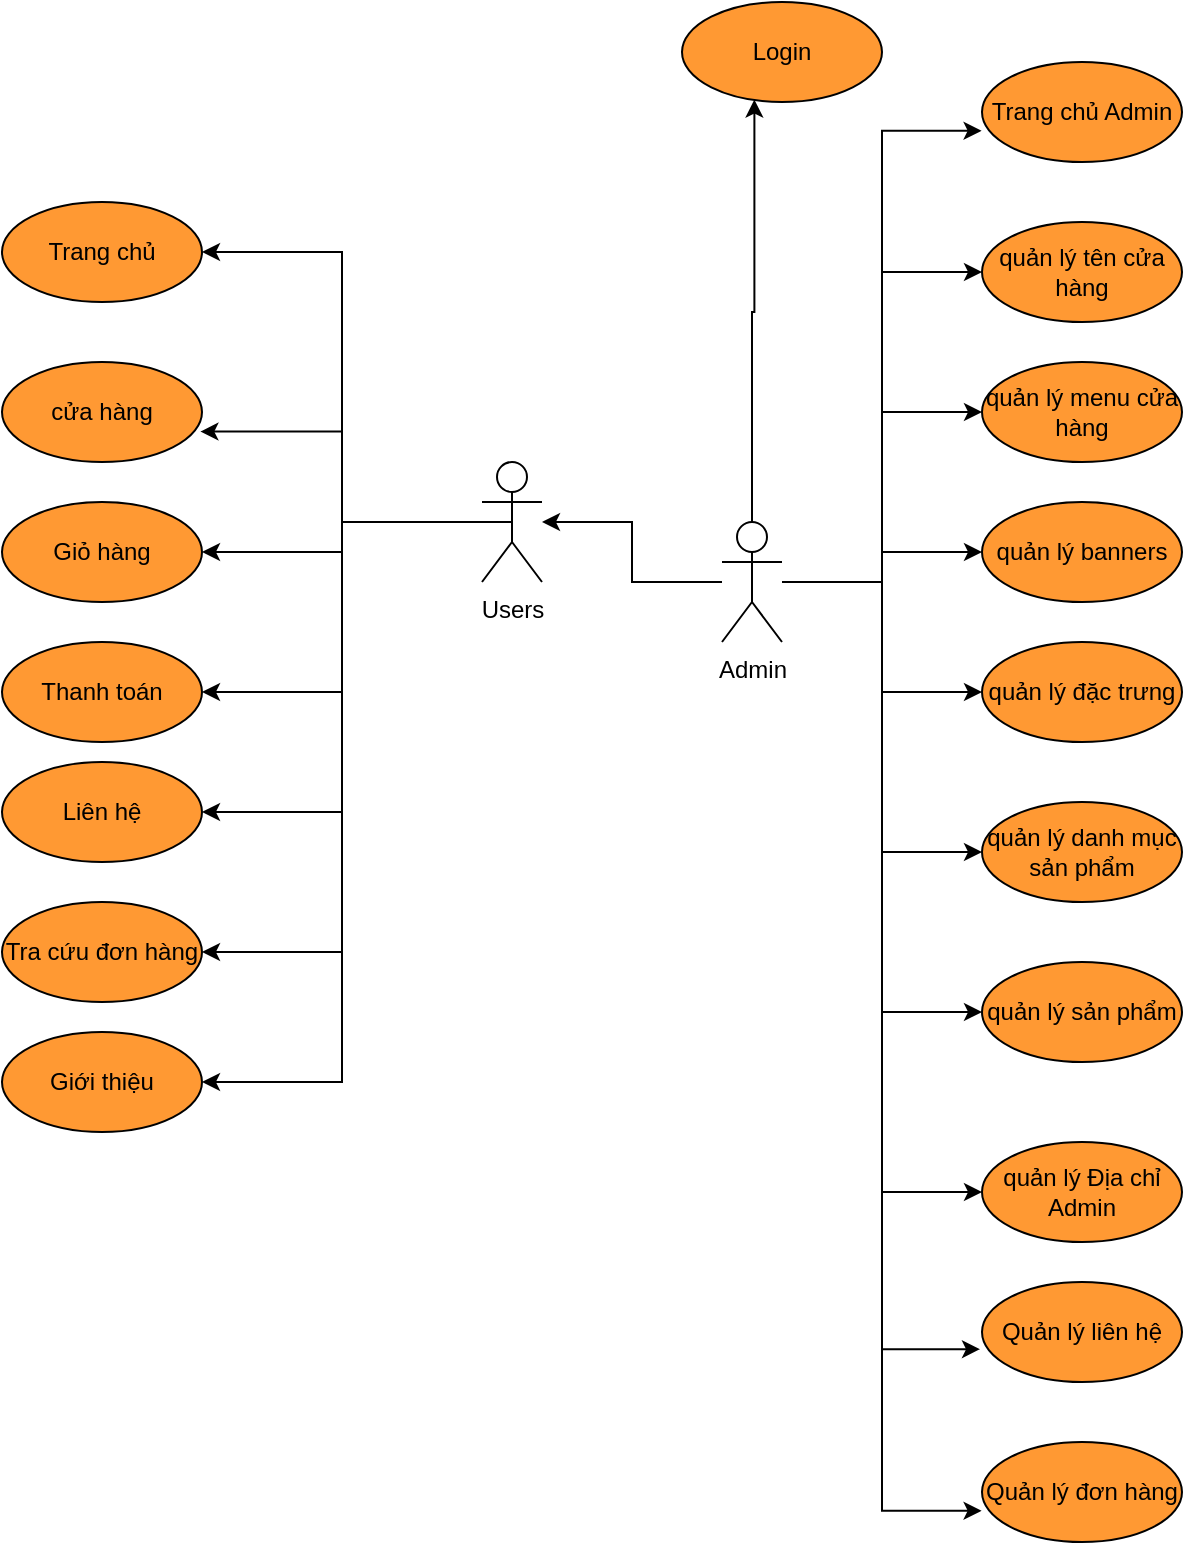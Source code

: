 <mxfile version="22.1.21" type="device">
  <diagram name="Page-1" id="Sa3PjpMdJ_gF2D_CngqN">
    <mxGraphModel dx="1290" dy="621" grid="1" gridSize="10" guides="1" tooltips="1" connect="1" arrows="1" fold="1" page="1" pageScale="1" pageWidth="850" pageHeight="1100" math="0" shadow="0">
      <root>
        <mxCell id="0" />
        <mxCell id="1" parent="0" />
        <mxCell id="oByy2wQYsLUBBG1j0j8f-45" style="edgeStyle=orthogonalEdgeStyle;rounded=0;orthogonalLoop=1;jettySize=auto;html=1;exitX=0.5;exitY=0.5;exitDx=0;exitDy=0;exitPerimeter=0;entryX=1;entryY=0.5;entryDx=0;entryDy=0;" parent="1" source="oByy2wQYsLUBBG1j0j8f-1" target="oByy2wQYsLUBBG1j0j8f-2" edge="1">
          <mxGeometry relative="1" as="geometry" />
        </mxCell>
        <mxCell id="oByy2wQYsLUBBG1j0j8f-47" style="edgeStyle=orthogonalEdgeStyle;rounded=0;orthogonalLoop=1;jettySize=auto;html=1;" parent="1" source="oByy2wQYsLUBBG1j0j8f-1" target="oByy2wQYsLUBBG1j0j8f-4" edge="1">
          <mxGeometry relative="1" as="geometry" />
        </mxCell>
        <mxCell id="oByy2wQYsLUBBG1j0j8f-48" style="edgeStyle=orthogonalEdgeStyle;rounded=0;orthogonalLoop=1;jettySize=auto;html=1;entryX=1;entryY=0.5;entryDx=0;entryDy=0;" parent="1" source="oByy2wQYsLUBBG1j0j8f-1" target="oByy2wQYsLUBBG1j0j8f-5" edge="1">
          <mxGeometry relative="1" as="geometry" />
        </mxCell>
        <mxCell id="oByy2wQYsLUBBG1j0j8f-49" style="edgeStyle=orthogonalEdgeStyle;rounded=0;orthogonalLoop=1;jettySize=auto;html=1;entryX=1;entryY=0.5;entryDx=0;entryDy=0;" parent="1" source="oByy2wQYsLUBBG1j0j8f-1" target="oByy2wQYsLUBBG1j0j8f-6" edge="1">
          <mxGeometry relative="1" as="geometry" />
        </mxCell>
        <mxCell id="oByy2wQYsLUBBG1j0j8f-50" style="edgeStyle=orthogonalEdgeStyle;rounded=0;orthogonalLoop=1;jettySize=auto;html=1;entryX=1;entryY=0.5;entryDx=0;entryDy=0;" parent="1" source="oByy2wQYsLUBBG1j0j8f-1" target="oByy2wQYsLUBBG1j0j8f-7" edge="1">
          <mxGeometry relative="1" as="geometry" />
        </mxCell>
        <mxCell id="oByy2wQYsLUBBG1j0j8f-51" style="edgeStyle=orthogonalEdgeStyle;rounded=0;orthogonalLoop=1;jettySize=auto;html=1;entryX=1;entryY=0.5;entryDx=0;entryDy=0;" parent="1" source="oByy2wQYsLUBBG1j0j8f-1" target="oByy2wQYsLUBBG1j0j8f-17" edge="1">
          <mxGeometry relative="1" as="geometry" />
        </mxCell>
        <mxCell id="oByy2wQYsLUBBG1j0j8f-1" value="Users" style="shape=umlActor;verticalLabelPosition=bottom;verticalAlign=top;html=1;outlineConnect=0;" parent="1" vertex="1">
          <mxGeometry x="310" y="240" width="30" height="60" as="geometry" />
        </mxCell>
        <mxCell id="oByy2wQYsLUBBG1j0j8f-2" value="Trang chủ" style="ellipse;whiteSpace=wrap;html=1;fillColor=#FF9933;" parent="1" vertex="1">
          <mxGeometry x="70" y="110" width="100" height="50" as="geometry" />
        </mxCell>
        <mxCell id="oByy2wQYsLUBBG1j0j8f-3" value="cửa hàng" style="ellipse;whiteSpace=wrap;html=1;fillColor=#FF9933;" parent="1" vertex="1">
          <mxGeometry x="70" y="190" width="100" height="50" as="geometry" />
        </mxCell>
        <mxCell id="oByy2wQYsLUBBG1j0j8f-4" value="Giỏ hàng" style="ellipse;whiteSpace=wrap;html=1;fillColor=#FF9933;" parent="1" vertex="1">
          <mxGeometry x="70" y="260" width="100" height="50" as="geometry" />
        </mxCell>
        <mxCell id="oByy2wQYsLUBBG1j0j8f-5" value="Thanh toán" style="ellipse;whiteSpace=wrap;html=1;fillColor=#FF9933;" parent="1" vertex="1">
          <mxGeometry x="70" y="330" width="100" height="50" as="geometry" />
        </mxCell>
        <mxCell id="oByy2wQYsLUBBG1j0j8f-6" value="Liên hệ" style="ellipse;whiteSpace=wrap;html=1;fillColor=#FF9933;" parent="1" vertex="1">
          <mxGeometry x="70" y="390" width="100" height="50" as="geometry" />
        </mxCell>
        <mxCell id="oByy2wQYsLUBBG1j0j8f-7" value="Tra cứu đơn hàng" style="ellipse;whiteSpace=wrap;html=1;fillColor=#FF9933;" parent="1" vertex="1">
          <mxGeometry x="70" y="460" width="100" height="50" as="geometry" />
        </mxCell>
        <mxCell id="oByy2wQYsLUBBG1j0j8f-17" value="Giới thiệu" style="ellipse;whiteSpace=wrap;html=1;fillColor=#FF9933;" parent="1" vertex="1">
          <mxGeometry x="70" y="525" width="100" height="50" as="geometry" />
        </mxCell>
        <mxCell id="oByy2wQYsLUBBG1j0j8f-38" style="edgeStyle=orthogonalEdgeStyle;rounded=0;orthogonalLoop=1;jettySize=auto;html=1;entryX=0;entryY=0.5;entryDx=0;entryDy=0;" parent="1" source="oByy2wQYsLUBBG1j0j8f-19" target="oByy2wQYsLUBBG1j0j8f-31" edge="1">
          <mxGeometry relative="1" as="geometry" />
        </mxCell>
        <mxCell id="oByy2wQYsLUBBG1j0j8f-39" style="edgeStyle=orthogonalEdgeStyle;rounded=0;orthogonalLoop=1;jettySize=auto;html=1;entryX=0;entryY=0.5;entryDx=0;entryDy=0;" parent="1" source="oByy2wQYsLUBBG1j0j8f-19" target="oByy2wQYsLUBBG1j0j8f-32" edge="1">
          <mxGeometry relative="1" as="geometry" />
        </mxCell>
        <mxCell id="oByy2wQYsLUBBG1j0j8f-41" style="edgeStyle=orthogonalEdgeStyle;rounded=0;orthogonalLoop=1;jettySize=auto;html=1;entryX=0;entryY=0.5;entryDx=0;entryDy=0;" parent="1" source="oByy2wQYsLUBBG1j0j8f-19" target="oByy2wQYsLUBBG1j0j8f-34" edge="1">
          <mxGeometry relative="1" as="geometry" />
        </mxCell>
        <mxCell id="oByy2wQYsLUBBG1j0j8f-52" style="edgeStyle=orthogonalEdgeStyle;rounded=0;orthogonalLoop=1;jettySize=auto;html=1;" parent="1" source="oByy2wQYsLUBBG1j0j8f-19" target="oByy2wQYsLUBBG1j0j8f-1" edge="1">
          <mxGeometry relative="1" as="geometry" />
        </mxCell>
        <mxCell id="YBLEuxR8II908kxcndPx-4" style="edgeStyle=orthogonalEdgeStyle;rounded=0;orthogonalLoop=1;jettySize=auto;html=1;entryX=0;entryY=0.5;entryDx=0;entryDy=0;" edge="1" parent="1" source="oByy2wQYsLUBBG1j0j8f-19" target="oByy2wQYsLUBBG1j0j8f-33">
          <mxGeometry relative="1" as="geometry" />
        </mxCell>
        <mxCell id="YBLEuxR8II908kxcndPx-5" style="edgeStyle=orthogonalEdgeStyle;rounded=0;orthogonalLoop=1;jettySize=auto;html=1;entryX=0;entryY=0.5;entryDx=0;entryDy=0;" edge="1" parent="1" source="oByy2wQYsLUBBG1j0j8f-19" target="YBLEuxR8II908kxcndPx-1">
          <mxGeometry relative="1" as="geometry" />
        </mxCell>
        <mxCell id="YBLEuxR8II908kxcndPx-6" style="edgeStyle=orthogonalEdgeStyle;rounded=0;orthogonalLoop=1;jettySize=auto;html=1;entryX=0;entryY=0.5;entryDx=0;entryDy=0;" edge="1" parent="1" source="oByy2wQYsLUBBG1j0j8f-19" target="YBLEuxR8II908kxcndPx-3">
          <mxGeometry relative="1" as="geometry" />
        </mxCell>
        <mxCell id="YBLEuxR8II908kxcndPx-7" style="edgeStyle=orthogonalEdgeStyle;rounded=0;orthogonalLoop=1;jettySize=auto;html=1;entryX=0;entryY=0.5;entryDx=0;entryDy=0;" edge="1" parent="1" source="oByy2wQYsLUBBG1j0j8f-19" target="YBLEuxR8II908kxcndPx-2">
          <mxGeometry relative="1" as="geometry" />
        </mxCell>
        <mxCell id="oByy2wQYsLUBBG1j0j8f-19" value="Admin" style="shape=umlActor;verticalLabelPosition=bottom;verticalAlign=top;html=1;outlineConnect=0;" parent="1" vertex="1">
          <mxGeometry x="430" y="270" width="30" height="60" as="geometry" />
        </mxCell>
        <mxCell id="oByy2wQYsLUBBG1j0j8f-27" value="Login" style="ellipse;whiteSpace=wrap;html=1;fillColor=#FF9933;" parent="1" vertex="1">
          <mxGeometry x="410" y="10" width="100" height="50" as="geometry" />
        </mxCell>
        <mxCell id="oByy2wQYsLUBBG1j0j8f-29" value="Trang chủ Admin" style="ellipse;whiteSpace=wrap;html=1;fillColor=#FF9933;" parent="1" vertex="1">
          <mxGeometry x="560" y="40" width="100" height="50" as="geometry" />
        </mxCell>
        <mxCell id="oByy2wQYsLUBBG1j0j8f-30" style="edgeStyle=orthogonalEdgeStyle;rounded=0;orthogonalLoop=1;jettySize=auto;html=1;entryX=0.362;entryY=0.976;entryDx=0;entryDy=0;entryPerimeter=0;" parent="1" source="oByy2wQYsLUBBG1j0j8f-19" target="oByy2wQYsLUBBG1j0j8f-27" edge="1">
          <mxGeometry relative="1" as="geometry" />
        </mxCell>
        <mxCell id="oByy2wQYsLUBBG1j0j8f-31" value="quản lý sản phẩm" style="ellipse;whiteSpace=wrap;html=1;fillColor=#FF9933;" parent="1" vertex="1">
          <mxGeometry x="560" y="490" width="100" height="50" as="geometry" />
        </mxCell>
        <mxCell id="oByy2wQYsLUBBG1j0j8f-32" value="quản lý đặc trưng" style="ellipse;whiteSpace=wrap;html=1;fillColor=#FF9933;" parent="1" vertex="1">
          <mxGeometry x="560" y="330" width="100" height="50" as="geometry" />
        </mxCell>
        <mxCell id="oByy2wQYsLUBBG1j0j8f-33" value="quản lý danh mục sản phẩm" style="ellipse;whiteSpace=wrap;html=1;fillColor=#FF9933;" parent="1" vertex="1">
          <mxGeometry x="560" y="410" width="100" height="50" as="geometry" />
        </mxCell>
        <mxCell id="oByy2wQYsLUBBG1j0j8f-34" value="quản lý Địa chỉ Admin" style="ellipse;whiteSpace=wrap;html=1;fillColor=#FF9933;" parent="1" vertex="1">
          <mxGeometry x="560" y="580" width="100" height="50" as="geometry" />
        </mxCell>
        <mxCell id="oByy2wQYsLUBBG1j0j8f-35" value="Quản lý liên hệ" style="ellipse;whiteSpace=wrap;html=1;fillColor=#FF9933;" parent="1" vertex="1">
          <mxGeometry x="560" y="650" width="100" height="50" as="geometry" />
        </mxCell>
        <mxCell id="oByy2wQYsLUBBG1j0j8f-36" value="Quản lý đơn hàng" style="ellipse;whiteSpace=wrap;html=1;fillColor=#FF9933;" parent="1" vertex="1">
          <mxGeometry x="560" y="730" width="100" height="50" as="geometry" />
        </mxCell>
        <mxCell id="oByy2wQYsLUBBG1j0j8f-37" style="edgeStyle=orthogonalEdgeStyle;rounded=0;orthogonalLoop=1;jettySize=auto;html=1;entryX=-0.002;entryY=0.688;entryDx=0;entryDy=0;entryPerimeter=0;" parent="1" source="oByy2wQYsLUBBG1j0j8f-19" target="oByy2wQYsLUBBG1j0j8f-29" edge="1">
          <mxGeometry relative="1" as="geometry" />
        </mxCell>
        <mxCell id="oByy2wQYsLUBBG1j0j8f-42" style="edgeStyle=orthogonalEdgeStyle;rounded=0;orthogonalLoop=1;jettySize=auto;html=1;entryX=-0.01;entryY=0.672;entryDx=0;entryDy=0;entryPerimeter=0;" parent="1" source="oByy2wQYsLUBBG1j0j8f-19" target="oByy2wQYsLUBBG1j0j8f-35" edge="1">
          <mxGeometry relative="1" as="geometry" />
        </mxCell>
        <mxCell id="oByy2wQYsLUBBG1j0j8f-43" style="edgeStyle=orthogonalEdgeStyle;rounded=0;orthogonalLoop=1;jettySize=auto;html=1;entryX=-0.002;entryY=0.688;entryDx=0;entryDy=0;entryPerimeter=0;" parent="1" source="oByy2wQYsLUBBG1j0j8f-19" target="oByy2wQYsLUBBG1j0j8f-36" edge="1">
          <mxGeometry relative="1" as="geometry" />
        </mxCell>
        <mxCell id="oByy2wQYsLUBBG1j0j8f-46" style="edgeStyle=orthogonalEdgeStyle;rounded=0;orthogonalLoop=1;jettySize=auto;html=1;entryX=0.992;entryY=0.696;entryDx=0;entryDy=0;entryPerimeter=0;" parent="1" source="oByy2wQYsLUBBG1j0j8f-1" target="oByy2wQYsLUBBG1j0j8f-3" edge="1">
          <mxGeometry relative="1" as="geometry" />
        </mxCell>
        <mxCell id="YBLEuxR8II908kxcndPx-1" value="quản lý banners" style="ellipse;whiteSpace=wrap;html=1;fillColor=#FF9933;" vertex="1" parent="1">
          <mxGeometry x="560" y="260" width="100" height="50" as="geometry" />
        </mxCell>
        <mxCell id="YBLEuxR8II908kxcndPx-2" value="quản lý tên cửa hàng" style="ellipse;whiteSpace=wrap;html=1;fillColor=#FF9933;" vertex="1" parent="1">
          <mxGeometry x="560" y="120" width="100" height="50" as="geometry" />
        </mxCell>
        <mxCell id="YBLEuxR8II908kxcndPx-3" value="quản lý menu cửa hàng" style="ellipse;whiteSpace=wrap;html=1;fillColor=#FF9933;" vertex="1" parent="1">
          <mxGeometry x="560" y="190" width="100" height="50" as="geometry" />
        </mxCell>
      </root>
    </mxGraphModel>
  </diagram>
</mxfile>
